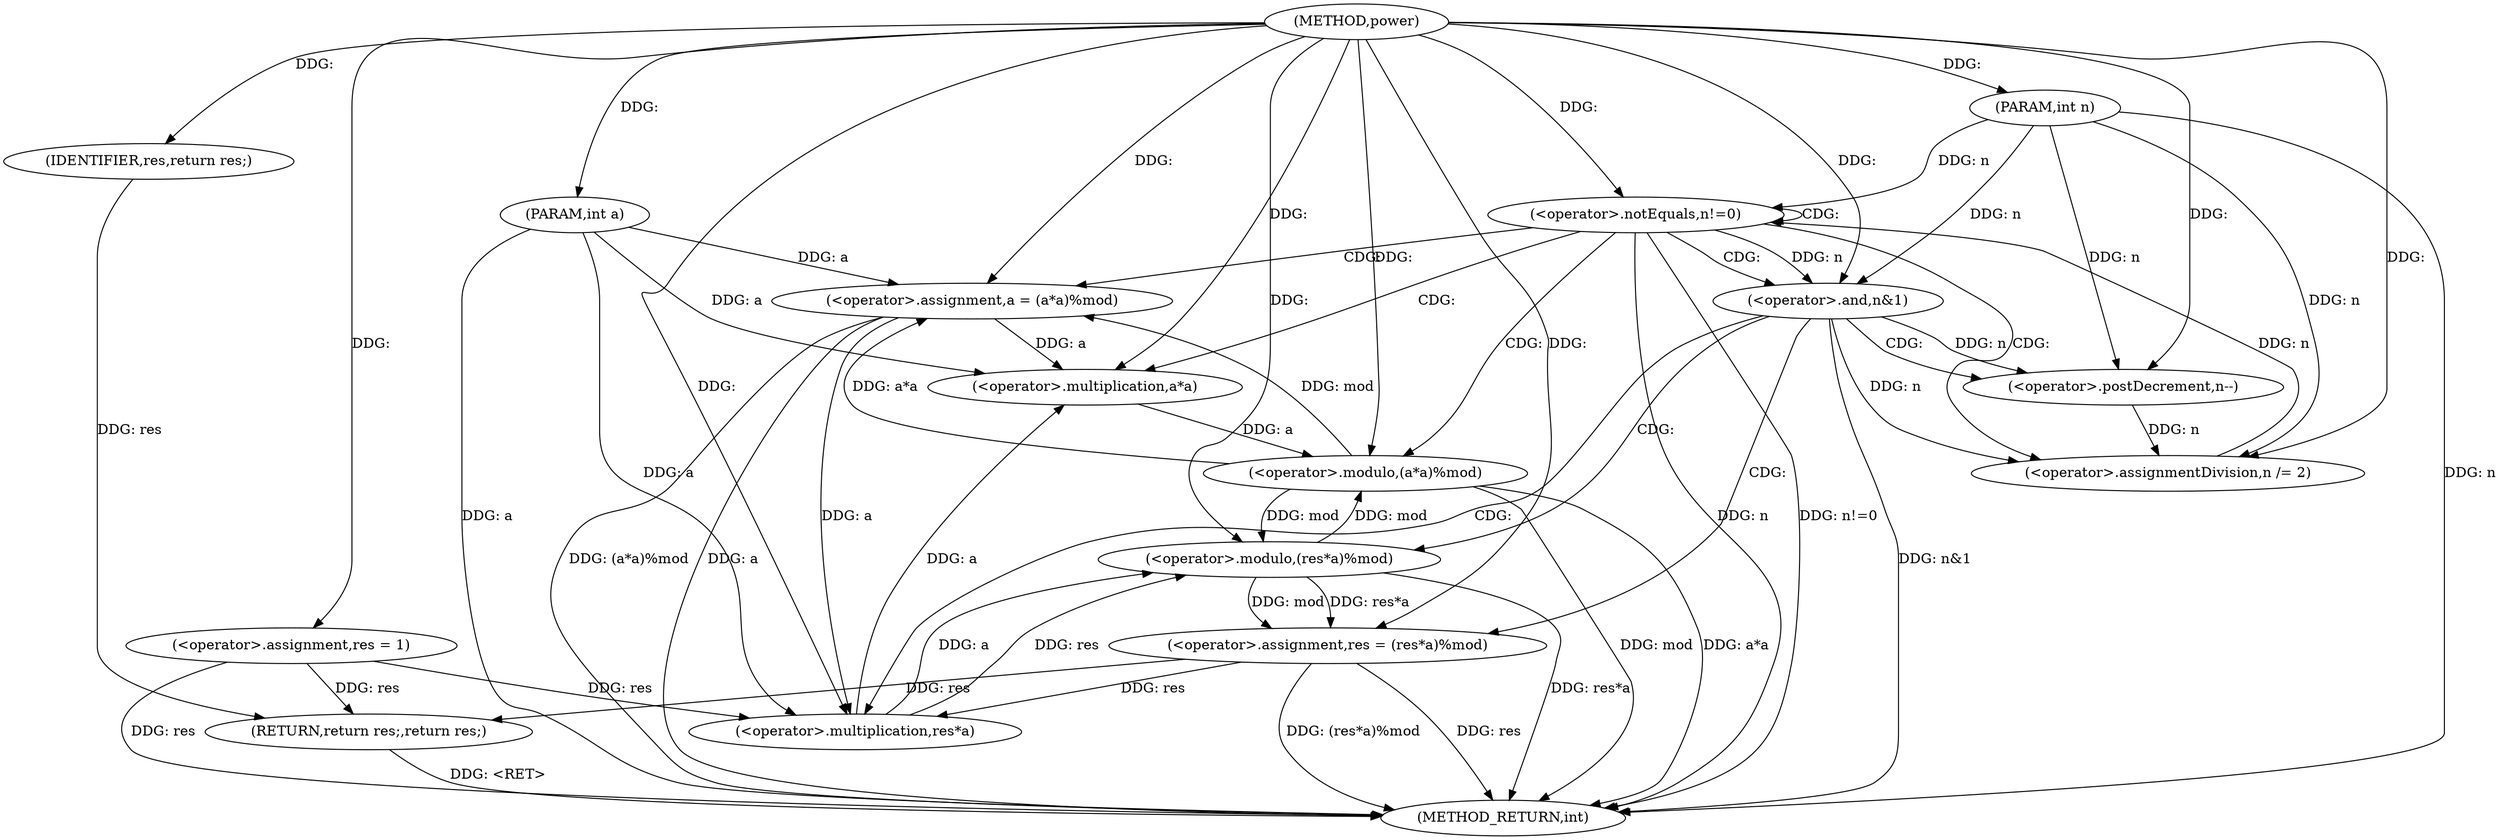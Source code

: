 digraph "power" {  
"1000101" [label = "(METHOD,power)" ]
"1000140" [label = "(METHOD_RETURN,int)" ]
"1000102" [label = "(PARAM,int a)" ]
"1000103" [label = "(PARAM,int n)" ]
"1000106" [label = "(<operator>.assignment,res = 1)" ]
"1000138" [label = "(RETURN,return res;,return res;)" ]
"1000110" [label = "(<operator>.notEquals,n!=0)" ]
"1000139" [label = "(IDENTIFIER,res,return res;)" ]
"1000128" [label = "(<operator>.assignment,a = (a*a)%mod)" ]
"1000135" [label = "(<operator>.assignmentDivision,n /= 2)" ]
"1000115" [label = "(<operator>.and,n&1)" ]
"1000119" [label = "(<operator>.assignment,res = (res*a)%mod)" ]
"1000126" [label = "(<operator>.postDecrement,n--)" ]
"1000130" [label = "(<operator>.modulo,(a*a)%mod)" ]
"1000131" [label = "(<operator>.multiplication,a*a)" ]
"1000121" [label = "(<operator>.modulo,(res*a)%mod)" ]
"1000122" [label = "(<operator>.multiplication,res*a)" ]
  "1000102" -> "1000140"  [ label = "DDG: a"] 
  "1000103" -> "1000140"  [ label = "DDG: n"] 
  "1000106" -> "1000140"  [ label = "DDG: res"] 
  "1000110" -> "1000140"  [ label = "DDG: n"] 
  "1000110" -> "1000140"  [ label = "DDG: n!=0"] 
  "1000115" -> "1000140"  [ label = "DDG: n&1"] 
  "1000119" -> "1000140"  [ label = "DDG: res"] 
  "1000121" -> "1000140"  [ label = "DDG: res*a"] 
  "1000119" -> "1000140"  [ label = "DDG: (res*a)%mod"] 
  "1000128" -> "1000140"  [ label = "DDG: a"] 
  "1000130" -> "1000140"  [ label = "DDG: a*a"] 
  "1000130" -> "1000140"  [ label = "DDG: mod"] 
  "1000128" -> "1000140"  [ label = "DDG: (a*a)%mod"] 
  "1000138" -> "1000140"  [ label = "DDG: <RET>"] 
  "1000101" -> "1000102"  [ label = "DDG: "] 
  "1000101" -> "1000103"  [ label = "DDG: "] 
  "1000101" -> "1000106"  [ label = "DDG: "] 
  "1000139" -> "1000138"  [ label = "DDG: res"] 
  "1000106" -> "1000138"  [ label = "DDG: res"] 
  "1000119" -> "1000138"  [ label = "DDG: res"] 
  "1000101" -> "1000139"  [ label = "DDG: "] 
  "1000135" -> "1000110"  [ label = "DDG: n"] 
  "1000103" -> "1000110"  [ label = "DDG: n"] 
  "1000101" -> "1000110"  [ label = "DDG: "] 
  "1000130" -> "1000128"  [ label = "DDG: a*a"] 
  "1000130" -> "1000128"  [ label = "DDG: mod"] 
  "1000101" -> "1000135"  [ label = "DDG: "] 
  "1000102" -> "1000128"  [ label = "DDG: a"] 
  "1000101" -> "1000128"  [ label = "DDG: "] 
  "1000115" -> "1000135"  [ label = "DDG: n"] 
  "1000126" -> "1000135"  [ label = "DDG: n"] 
  "1000103" -> "1000135"  [ label = "DDG: n"] 
  "1000110" -> "1000115"  [ label = "DDG: n"] 
  "1000103" -> "1000115"  [ label = "DDG: n"] 
  "1000101" -> "1000115"  [ label = "DDG: "] 
  "1000121" -> "1000119"  [ label = "DDG: mod"] 
  "1000121" -> "1000119"  [ label = "DDG: res*a"] 
  "1000131" -> "1000130"  [ label = "DDG: a"] 
  "1000121" -> "1000130"  [ label = "DDG: mod"] 
  "1000101" -> "1000130"  [ label = "DDG: "] 
  "1000101" -> "1000119"  [ label = "DDG: "] 
  "1000115" -> "1000126"  [ label = "DDG: n"] 
  "1000103" -> "1000126"  [ label = "DDG: n"] 
  "1000101" -> "1000126"  [ label = "DDG: "] 
  "1000122" -> "1000131"  [ label = "DDG: a"] 
  "1000128" -> "1000131"  [ label = "DDG: a"] 
  "1000102" -> "1000131"  [ label = "DDG: a"] 
  "1000101" -> "1000131"  [ label = "DDG: "] 
  "1000122" -> "1000121"  [ label = "DDG: res"] 
  "1000122" -> "1000121"  [ label = "DDG: a"] 
  "1000130" -> "1000121"  [ label = "DDG: mod"] 
  "1000101" -> "1000121"  [ label = "DDG: "] 
  "1000106" -> "1000122"  [ label = "DDG: res"] 
  "1000119" -> "1000122"  [ label = "DDG: res"] 
  "1000101" -> "1000122"  [ label = "DDG: "] 
  "1000128" -> "1000122"  [ label = "DDG: a"] 
  "1000102" -> "1000122"  [ label = "DDG: a"] 
  "1000110" -> "1000110"  [ label = "CDG: "] 
  "1000110" -> "1000131"  [ label = "CDG: "] 
  "1000110" -> "1000128"  [ label = "CDG: "] 
  "1000110" -> "1000130"  [ label = "CDG: "] 
  "1000110" -> "1000135"  [ label = "CDG: "] 
  "1000110" -> "1000115"  [ label = "CDG: "] 
  "1000115" -> "1000121"  [ label = "CDG: "] 
  "1000115" -> "1000126"  [ label = "CDG: "] 
  "1000115" -> "1000119"  [ label = "CDG: "] 
  "1000115" -> "1000122"  [ label = "CDG: "] 
}
